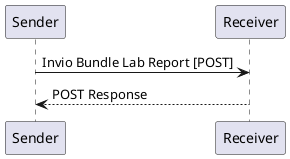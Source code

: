 @startuml
Sender -> Receiver: Invio Bundle Lab Report [POST]
Receiver --> Sender: POST Response
@enduml
